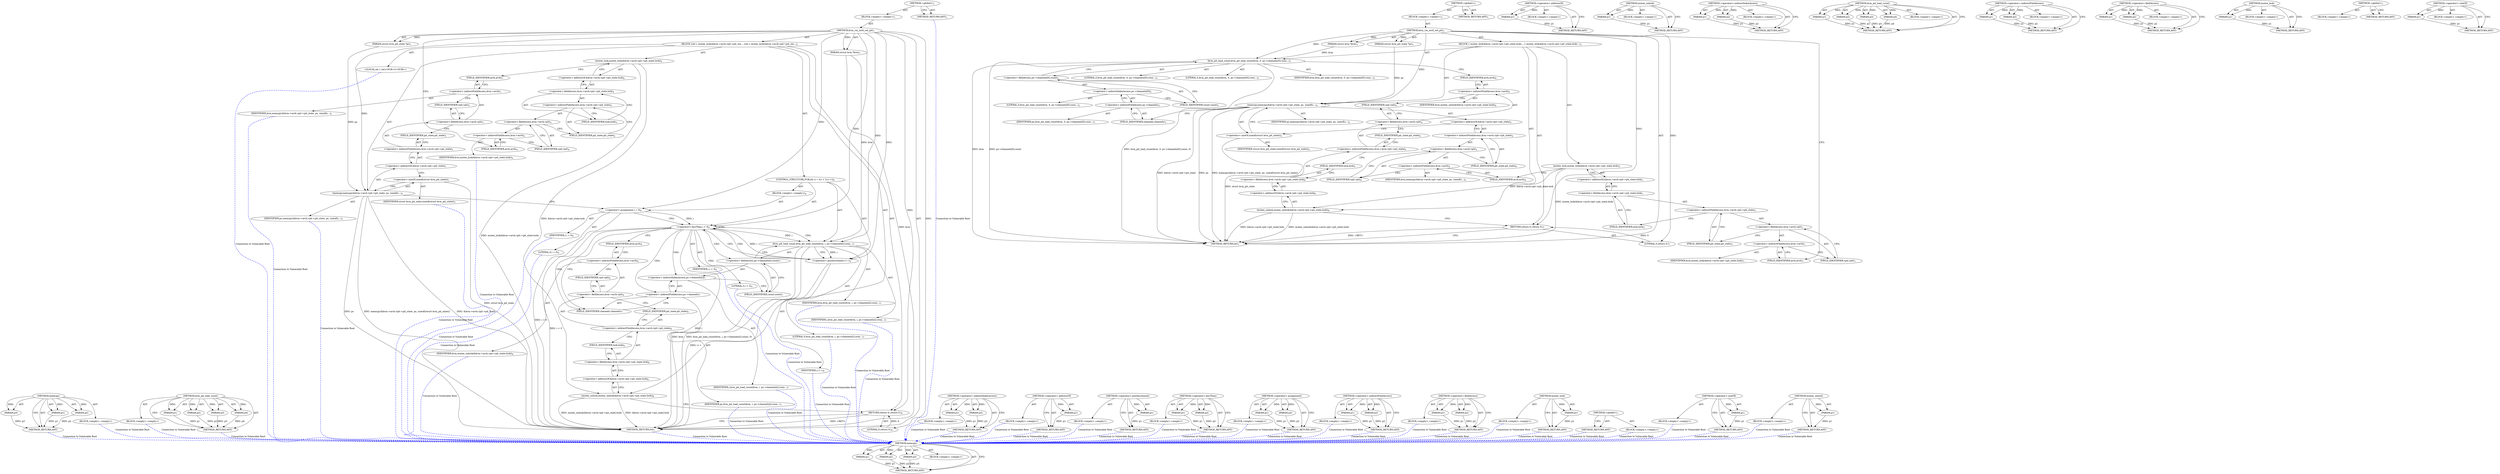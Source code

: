 digraph "mutex_unlock" {
vulnerable_100 [label=<(METHOD,memcpy)>];
vulnerable_101 [label=<(PARAM,p1)>];
vulnerable_102 [label=<(PARAM,p2)>];
vulnerable_103 [label=<(PARAM,p3)>];
vulnerable_104 [label=<(BLOCK,&lt;empty&gt;,&lt;empty&gt;)>];
vulnerable_105 [label=<(METHOD_RETURN,ANY)>];
vulnerable_6 [label=<(METHOD,&lt;global&gt;)<SUB>1</SUB>>];
vulnerable_7 [label=<(BLOCK,&lt;empty&gt;,&lt;empty&gt;)<SUB>1</SUB>>];
vulnerable_8 [label=<(METHOD,kvm_vm_ioctl_set_pit)<SUB>1</SUB>>];
vulnerable_9 [label=<(PARAM,struct kvm *kvm)<SUB>1</SUB>>];
vulnerable_10 [label=<(PARAM,struct kvm_pit_state *ps)<SUB>1</SUB>>];
vulnerable_11 [label=<(BLOCK,{
 	mutex_lock(&amp;kvm-&gt;arch.vpit-&gt;pit_state.lock)...,{
 	mutex_lock(&amp;kvm-&gt;arch.vpit-&gt;pit_state.lock)...)<SUB>2</SUB>>];
vulnerable_12 [label=<(mutex_lock,mutex_lock(&amp;kvm-&gt;arch.vpit-&gt;pit_state.lock))<SUB>3</SUB>>];
vulnerable_13 [label=<(&lt;operator&gt;.addressOf,&amp;kvm-&gt;arch.vpit-&gt;pit_state.lock)<SUB>3</SUB>>];
vulnerable_14 [label=<(&lt;operator&gt;.fieldAccess,kvm-&gt;arch.vpit-&gt;pit_state.lock)<SUB>3</SUB>>];
vulnerable_15 [label=<(&lt;operator&gt;.indirectFieldAccess,kvm-&gt;arch.vpit-&gt;pit_state)<SUB>3</SUB>>];
vulnerable_16 [label=<(&lt;operator&gt;.fieldAccess,kvm-&gt;arch.vpit)<SUB>3</SUB>>];
vulnerable_17 [label=<(&lt;operator&gt;.indirectFieldAccess,kvm-&gt;arch)<SUB>3</SUB>>];
vulnerable_18 [label=<(IDENTIFIER,kvm,mutex_lock(&amp;kvm-&gt;arch.vpit-&gt;pit_state.lock))<SUB>3</SUB>>];
vulnerable_19 [label=<(FIELD_IDENTIFIER,arch,arch)<SUB>3</SUB>>];
vulnerable_20 [label=<(FIELD_IDENTIFIER,vpit,vpit)<SUB>3</SUB>>];
vulnerable_21 [label=<(FIELD_IDENTIFIER,pit_state,pit_state)<SUB>3</SUB>>];
vulnerable_22 [label=<(FIELD_IDENTIFIER,lock,lock)<SUB>3</SUB>>];
vulnerable_23 [label=<(memcpy,memcpy(&amp;kvm-&gt;arch.vpit-&gt;pit_state, ps, sizeof(s...)<SUB>4</SUB>>];
vulnerable_24 [label=<(&lt;operator&gt;.addressOf,&amp;kvm-&gt;arch.vpit-&gt;pit_state)<SUB>4</SUB>>];
vulnerable_25 [label=<(&lt;operator&gt;.indirectFieldAccess,kvm-&gt;arch.vpit-&gt;pit_state)<SUB>4</SUB>>];
vulnerable_26 [label=<(&lt;operator&gt;.fieldAccess,kvm-&gt;arch.vpit)<SUB>4</SUB>>];
vulnerable_27 [label=<(&lt;operator&gt;.indirectFieldAccess,kvm-&gt;arch)<SUB>4</SUB>>];
vulnerable_28 [label=<(IDENTIFIER,kvm,memcpy(&amp;kvm-&gt;arch.vpit-&gt;pit_state, ps, sizeof(s...)<SUB>4</SUB>>];
vulnerable_29 [label=<(FIELD_IDENTIFIER,arch,arch)<SUB>4</SUB>>];
vulnerable_30 [label=<(FIELD_IDENTIFIER,vpit,vpit)<SUB>4</SUB>>];
vulnerable_31 [label=<(FIELD_IDENTIFIER,pit_state,pit_state)<SUB>4</SUB>>];
vulnerable_32 [label=<(IDENTIFIER,ps,memcpy(&amp;kvm-&gt;arch.vpit-&gt;pit_state, ps, sizeof(s...)<SUB>4</SUB>>];
vulnerable_33 [label=<(&lt;operator&gt;.sizeOf,sizeof(struct kvm_pit_state))<SUB>4</SUB>>];
vulnerable_34 [label=<(IDENTIFIER,struct kvm_pit_state,sizeof(struct kvm_pit_state))<SUB>4</SUB>>];
vulnerable_35 [label=<(kvm_pit_load_count,kvm_pit_load_count(kvm, 0, ps-&gt;channels[0].coun...)<SUB>5</SUB>>];
vulnerable_36 [label=<(IDENTIFIER,kvm,kvm_pit_load_count(kvm, 0, ps-&gt;channels[0].coun...)<SUB>5</SUB>>];
vulnerable_37 [label=<(LITERAL,0,kvm_pit_load_count(kvm, 0, ps-&gt;channels[0].coun...)<SUB>5</SUB>>];
vulnerable_38 [label=<(&lt;operator&gt;.fieldAccess,ps-&gt;channels[0].count)<SUB>5</SUB>>];
vulnerable_39 [label=<(&lt;operator&gt;.indirectIndexAccess,ps-&gt;channels[0])<SUB>5</SUB>>];
vulnerable_40 [label=<(&lt;operator&gt;.indirectFieldAccess,ps-&gt;channels)<SUB>5</SUB>>];
vulnerable_41 [label=<(IDENTIFIER,ps,kvm_pit_load_count(kvm, 0, ps-&gt;channels[0].coun...)<SUB>5</SUB>>];
vulnerable_42 [label=<(FIELD_IDENTIFIER,channels,channels)<SUB>5</SUB>>];
vulnerable_43 [label=<(LITERAL,0,kvm_pit_load_count(kvm, 0, ps-&gt;channels[0].coun...)<SUB>5</SUB>>];
vulnerable_44 [label=<(FIELD_IDENTIFIER,count,count)<SUB>5</SUB>>];
vulnerable_45 [label=<(LITERAL,0,kvm_pit_load_count(kvm, 0, ps-&gt;channels[0].coun...)<SUB>5</SUB>>];
vulnerable_46 [label=<(mutex_unlock,mutex_unlock(&amp;kvm-&gt;arch.vpit-&gt;pit_state.lock))<SUB>6</SUB>>];
vulnerable_47 [label=<(&lt;operator&gt;.addressOf,&amp;kvm-&gt;arch.vpit-&gt;pit_state.lock)<SUB>6</SUB>>];
vulnerable_48 [label=<(&lt;operator&gt;.fieldAccess,kvm-&gt;arch.vpit-&gt;pit_state.lock)<SUB>6</SUB>>];
vulnerable_49 [label=<(&lt;operator&gt;.indirectFieldAccess,kvm-&gt;arch.vpit-&gt;pit_state)<SUB>6</SUB>>];
vulnerable_50 [label=<(&lt;operator&gt;.fieldAccess,kvm-&gt;arch.vpit)<SUB>6</SUB>>];
vulnerable_51 [label=<(&lt;operator&gt;.indirectFieldAccess,kvm-&gt;arch)<SUB>6</SUB>>];
vulnerable_52 [label=<(IDENTIFIER,kvm,mutex_unlock(&amp;kvm-&gt;arch.vpit-&gt;pit_state.lock))<SUB>6</SUB>>];
vulnerable_53 [label=<(FIELD_IDENTIFIER,arch,arch)<SUB>6</SUB>>];
vulnerable_54 [label=<(FIELD_IDENTIFIER,vpit,vpit)<SUB>6</SUB>>];
vulnerable_55 [label=<(FIELD_IDENTIFIER,pit_state,pit_state)<SUB>6</SUB>>];
vulnerable_56 [label=<(FIELD_IDENTIFIER,lock,lock)<SUB>6</SUB>>];
vulnerable_57 [label=<(RETURN,return 0;,return 0;)<SUB>7</SUB>>];
vulnerable_58 [label=<(LITERAL,0,return 0;)<SUB>7</SUB>>];
vulnerable_59 [label=<(METHOD_RETURN,int)<SUB>1</SUB>>];
vulnerable_61 [label=<(METHOD_RETURN,ANY)<SUB>1</SUB>>];
vulnerable_86 [label=<(METHOD,&lt;operator&gt;.addressOf)>];
vulnerable_87 [label=<(PARAM,p1)>];
vulnerable_88 [label=<(BLOCK,&lt;empty&gt;,&lt;empty&gt;)>];
vulnerable_89 [label=<(METHOD_RETURN,ANY)>];
vulnerable_122 [label=<(METHOD,mutex_unlock)>];
vulnerable_123 [label=<(PARAM,p1)>];
vulnerable_124 [label=<(BLOCK,&lt;empty&gt;,&lt;empty&gt;)>];
vulnerable_125 [label=<(METHOD_RETURN,ANY)>];
vulnerable_117 [label=<(METHOD,&lt;operator&gt;.indirectIndexAccess)>];
vulnerable_118 [label=<(PARAM,p1)>];
vulnerable_119 [label=<(PARAM,p2)>];
vulnerable_120 [label=<(BLOCK,&lt;empty&gt;,&lt;empty&gt;)>];
vulnerable_121 [label=<(METHOD_RETURN,ANY)>];
vulnerable_110 [label=<(METHOD,kvm_pit_load_count)>];
vulnerable_111 [label=<(PARAM,p1)>];
vulnerable_112 [label=<(PARAM,p2)>];
vulnerable_113 [label=<(PARAM,p3)>];
vulnerable_114 [label=<(PARAM,p4)>];
vulnerable_115 [label=<(BLOCK,&lt;empty&gt;,&lt;empty&gt;)>];
vulnerable_116 [label=<(METHOD_RETURN,ANY)>];
vulnerable_95 [label=<(METHOD,&lt;operator&gt;.indirectFieldAccess)>];
vulnerable_96 [label=<(PARAM,p1)>];
vulnerable_97 [label=<(PARAM,p2)>];
vulnerable_98 [label=<(BLOCK,&lt;empty&gt;,&lt;empty&gt;)>];
vulnerable_99 [label=<(METHOD_RETURN,ANY)>];
vulnerable_90 [label=<(METHOD,&lt;operator&gt;.fieldAccess)>];
vulnerable_91 [label=<(PARAM,p1)>];
vulnerable_92 [label=<(PARAM,p2)>];
vulnerable_93 [label=<(BLOCK,&lt;empty&gt;,&lt;empty&gt;)>];
vulnerable_94 [label=<(METHOD_RETURN,ANY)>];
vulnerable_82 [label=<(METHOD,mutex_lock)>];
vulnerable_83 [label=<(PARAM,p1)>];
vulnerable_84 [label=<(BLOCK,&lt;empty&gt;,&lt;empty&gt;)>];
vulnerable_85 [label=<(METHOD_RETURN,ANY)>];
vulnerable_76 [label=<(METHOD,&lt;global&gt;)<SUB>1</SUB>>];
vulnerable_77 [label=<(BLOCK,&lt;empty&gt;,&lt;empty&gt;)>];
vulnerable_78 [label=<(METHOD_RETURN,ANY)>];
vulnerable_106 [label=<(METHOD,&lt;operator&gt;.sizeOf)>];
vulnerable_107 [label=<(PARAM,p1)>];
vulnerable_108 [label=<(BLOCK,&lt;empty&gt;,&lt;empty&gt;)>];
vulnerable_109 [label=<(METHOD_RETURN,ANY)>];
fixed_111 [label=<(METHOD,memcpy)>];
fixed_112 [label=<(PARAM,p1)>];
fixed_113 [label=<(PARAM,p2)>];
fixed_114 [label=<(PARAM,p3)>];
fixed_115 [label=<(BLOCK,&lt;empty&gt;,&lt;empty&gt;)>];
fixed_116 [label=<(METHOD_RETURN,ANY)>];
fixed_135 [label=<(METHOD,kvm_pit_load_count)>];
fixed_136 [label=<(PARAM,p1)>];
fixed_137 [label=<(PARAM,p2)>];
fixed_138 [label=<(PARAM,p3)>];
fixed_139 [label=<(PARAM,p4)>];
fixed_140 [label=<(BLOCK,&lt;empty&gt;,&lt;empty&gt;)>];
fixed_141 [label=<(METHOD_RETURN,ANY)>];
fixed_6 [label=<(METHOD,&lt;global&gt;)<SUB>1</SUB>>];
fixed_7 [label=<(BLOCK,&lt;empty&gt;,&lt;empty&gt;)<SUB>1</SUB>>];
fixed_8 [label=<(METHOD,kvm_vm_ioctl_set_pit)<SUB>1</SUB>>];
fixed_9 [label=<(PARAM,struct kvm *kvm)<SUB>1</SUB>>];
fixed_10 [label=<(PARAM,struct kvm_pit_state *ps)<SUB>1</SUB>>];
fixed_11 [label=<(BLOCK,{
	int i;
 	mutex_lock(&amp;kvm-&gt;arch.vpit-&gt;pit_sta...,{
	int i;
 	mutex_lock(&amp;kvm-&gt;arch.vpit-&gt;pit_sta...)<SUB>2</SUB>>];
fixed_12 [label="<(LOCAL,int i: int)<SUB>3</SUB>>"];
fixed_13 [label=<(mutex_lock,mutex_lock(&amp;kvm-&gt;arch.vpit-&gt;pit_state.lock))<SUB>4</SUB>>];
fixed_14 [label=<(&lt;operator&gt;.addressOf,&amp;kvm-&gt;arch.vpit-&gt;pit_state.lock)<SUB>4</SUB>>];
fixed_15 [label=<(&lt;operator&gt;.fieldAccess,kvm-&gt;arch.vpit-&gt;pit_state.lock)<SUB>4</SUB>>];
fixed_16 [label=<(&lt;operator&gt;.indirectFieldAccess,kvm-&gt;arch.vpit-&gt;pit_state)<SUB>4</SUB>>];
fixed_17 [label=<(&lt;operator&gt;.fieldAccess,kvm-&gt;arch.vpit)<SUB>4</SUB>>];
fixed_18 [label=<(&lt;operator&gt;.indirectFieldAccess,kvm-&gt;arch)<SUB>4</SUB>>];
fixed_19 [label=<(IDENTIFIER,kvm,mutex_lock(&amp;kvm-&gt;arch.vpit-&gt;pit_state.lock))<SUB>4</SUB>>];
fixed_20 [label=<(FIELD_IDENTIFIER,arch,arch)<SUB>4</SUB>>];
fixed_21 [label=<(FIELD_IDENTIFIER,vpit,vpit)<SUB>4</SUB>>];
fixed_22 [label=<(FIELD_IDENTIFIER,pit_state,pit_state)<SUB>4</SUB>>];
fixed_23 [label=<(FIELD_IDENTIFIER,lock,lock)<SUB>4</SUB>>];
fixed_24 [label=<(memcpy,memcpy(&amp;kvm-&gt;arch.vpit-&gt;pit_state, ps, sizeof(s...)<SUB>5</SUB>>];
fixed_25 [label=<(&lt;operator&gt;.addressOf,&amp;kvm-&gt;arch.vpit-&gt;pit_state)<SUB>5</SUB>>];
fixed_26 [label=<(&lt;operator&gt;.indirectFieldAccess,kvm-&gt;arch.vpit-&gt;pit_state)<SUB>5</SUB>>];
fixed_27 [label=<(&lt;operator&gt;.fieldAccess,kvm-&gt;arch.vpit)<SUB>5</SUB>>];
fixed_28 [label=<(&lt;operator&gt;.indirectFieldAccess,kvm-&gt;arch)<SUB>5</SUB>>];
fixed_29 [label=<(IDENTIFIER,kvm,memcpy(&amp;kvm-&gt;arch.vpit-&gt;pit_state, ps, sizeof(s...)<SUB>5</SUB>>];
fixed_30 [label=<(FIELD_IDENTIFIER,arch,arch)<SUB>5</SUB>>];
fixed_31 [label=<(FIELD_IDENTIFIER,vpit,vpit)<SUB>5</SUB>>];
fixed_32 [label=<(FIELD_IDENTIFIER,pit_state,pit_state)<SUB>5</SUB>>];
fixed_33 [label=<(IDENTIFIER,ps,memcpy(&amp;kvm-&gt;arch.vpit-&gt;pit_state, ps, sizeof(s...)<SUB>5</SUB>>];
fixed_34 [label=<(&lt;operator&gt;.sizeOf,sizeof(struct kvm_pit_state))<SUB>5</SUB>>];
fixed_35 [label=<(IDENTIFIER,struct kvm_pit_state,sizeof(struct kvm_pit_state))<SUB>5</SUB>>];
fixed_36 [label=<(CONTROL_STRUCTURE,FOR,for (i = 0;i &lt; 3;i++))<SUB>6</SUB>>];
fixed_37 [label=<(BLOCK,&lt;empty&gt;,&lt;empty&gt;)<SUB>6</SUB>>];
fixed_38 [label=<(&lt;operator&gt;.assignment,i = 0)<SUB>6</SUB>>];
fixed_39 [label=<(IDENTIFIER,i,i = 0)<SUB>6</SUB>>];
fixed_40 [label=<(LITERAL,0,i = 0)<SUB>6</SUB>>];
fixed_41 [label=<(&lt;operator&gt;.lessThan,i &lt; 3)<SUB>6</SUB>>];
fixed_42 [label=<(IDENTIFIER,i,i &lt; 3)<SUB>6</SUB>>];
fixed_43 [label=<(LITERAL,3,i &lt; 3)<SUB>6</SUB>>];
fixed_44 [label=<(&lt;operator&gt;.postIncrement,i++)<SUB>6</SUB>>];
fixed_45 [label=<(IDENTIFIER,i,i++)<SUB>6</SUB>>];
fixed_46 [label=<(kvm_pit_load_count,kvm_pit_load_count(kvm, i, ps-&gt;channels[i].coun...)<SUB>7</SUB>>];
fixed_47 [label=<(IDENTIFIER,kvm,kvm_pit_load_count(kvm, i, ps-&gt;channels[i].coun...)<SUB>7</SUB>>];
fixed_48 [label=<(IDENTIFIER,i,kvm_pit_load_count(kvm, i, ps-&gt;channels[i].coun...)<SUB>7</SUB>>];
fixed_49 [label=<(&lt;operator&gt;.fieldAccess,ps-&gt;channels[i].count)<SUB>7</SUB>>];
fixed_50 [label=<(&lt;operator&gt;.indirectIndexAccess,ps-&gt;channels[i])<SUB>7</SUB>>];
fixed_51 [label=<(&lt;operator&gt;.indirectFieldAccess,ps-&gt;channels)<SUB>7</SUB>>];
fixed_52 [label=<(IDENTIFIER,ps,kvm_pit_load_count(kvm, i, ps-&gt;channels[i].coun...)<SUB>7</SUB>>];
fixed_53 [label=<(FIELD_IDENTIFIER,channels,channels)<SUB>7</SUB>>];
fixed_54 [label=<(IDENTIFIER,i,kvm_pit_load_count(kvm, i, ps-&gt;channels[i].coun...)<SUB>7</SUB>>];
fixed_55 [label=<(FIELD_IDENTIFIER,count,count)<SUB>7</SUB>>];
fixed_56 [label=<(LITERAL,0,kvm_pit_load_count(kvm, i, ps-&gt;channels[i].coun...)<SUB>7</SUB>>];
fixed_57 [label=<(mutex_unlock,mutex_unlock(&amp;kvm-&gt;arch.vpit-&gt;pit_state.lock))<SUB>8</SUB>>];
fixed_58 [label=<(&lt;operator&gt;.addressOf,&amp;kvm-&gt;arch.vpit-&gt;pit_state.lock)<SUB>8</SUB>>];
fixed_59 [label=<(&lt;operator&gt;.fieldAccess,kvm-&gt;arch.vpit-&gt;pit_state.lock)<SUB>8</SUB>>];
fixed_60 [label=<(&lt;operator&gt;.indirectFieldAccess,kvm-&gt;arch.vpit-&gt;pit_state)<SUB>8</SUB>>];
fixed_61 [label=<(&lt;operator&gt;.fieldAccess,kvm-&gt;arch.vpit)<SUB>8</SUB>>];
fixed_62 [label=<(&lt;operator&gt;.indirectFieldAccess,kvm-&gt;arch)<SUB>8</SUB>>];
fixed_63 [label=<(IDENTIFIER,kvm,mutex_unlock(&amp;kvm-&gt;arch.vpit-&gt;pit_state.lock))<SUB>8</SUB>>];
fixed_64 [label=<(FIELD_IDENTIFIER,arch,arch)<SUB>8</SUB>>];
fixed_65 [label=<(FIELD_IDENTIFIER,vpit,vpit)<SUB>8</SUB>>];
fixed_66 [label=<(FIELD_IDENTIFIER,pit_state,pit_state)<SUB>8</SUB>>];
fixed_67 [label=<(FIELD_IDENTIFIER,lock,lock)<SUB>8</SUB>>];
fixed_68 [label=<(RETURN,return 0;,return 0;)<SUB>9</SUB>>];
fixed_69 [label=<(LITERAL,0,return 0;)<SUB>9</SUB>>];
fixed_70 [label=<(METHOD_RETURN,int)<SUB>1</SUB>>];
fixed_72 [label=<(METHOD_RETURN,ANY)<SUB>1</SUB>>];
fixed_142 [label=<(METHOD,&lt;operator&gt;.indirectIndexAccess)>];
fixed_143 [label=<(PARAM,p1)>];
fixed_144 [label=<(PARAM,p2)>];
fixed_145 [label=<(BLOCK,&lt;empty&gt;,&lt;empty&gt;)>];
fixed_146 [label=<(METHOD_RETURN,ANY)>];
fixed_97 [label=<(METHOD,&lt;operator&gt;.addressOf)>];
fixed_98 [label=<(PARAM,p1)>];
fixed_99 [label=<(BLOCK,&lt;empty&gt;,&lt;empty&gt;)>];
fixed_100 [label=<(METHOD_RETURN,ANY)>];
fixed_131 [label=<(METHOD,&lt;operator&gt;.postIncrement)>];
fixed_132 [label=<(PARAM,p1)>];
fixed_133 [label=<(BLOCK,&lt;empty&gt;,&lt;empty&gt;)>];
fixed_134 [label=<(METHOD_RETURN,ANY)>];
fixed_126 [label=<(METHOD,&lt;operator&gt;.lessThan)>];
fixed_127 [label=<(PARAM,p1)>];
fixed_128 [label=<(PARAM,p2)>];
fixed_129 [label=<(BLOCK,&lt;empty&gt;,&lt;empty&gt;)>];
fixed_130 [label=<(METHOD_RETURN,ANY)>];
fixed_121 [label=<(METHOD,&lt;operator&gt;.assignment)>];
fixed_122 [label=<(PARAM,p1)>];
fixed_123 [label=<(PARAM,p2)>];
fixed_124 [label=<(BLOCK,&lt;empty&gt;,&lt;empty&gt;)>];
fixed_125 [label=<(METHOD_RETURN,ANY)>];
fixed_106 [label=<(METHOD,&lt;operator&gt;.indirectFieldAccess)>];
fixed_107 [label=<(PARAM,p1)>];
fixed_108 [label=<(PARAM,p2)>];
fixed_109 [label=<(BLOCK,&lt;empty&gt;,&lt;empty&gt;)>];
fixed_110 [label=<(METHOD_RETURN,ANY)>];
fixed_101 [label=<(METHOD,&lt;operator&gt;.fieldAccess)>];
fixed_102 [label=<(PARAM,p1)>];
fixed_103 [label=<(PARAM,p2)>];
fixed_104 [label=<(BLOCK,&lt;empty&gt;,&lt;empty&gt;)>];
fixed_105 [label=<(METHOD_RETURN,ANY)>];
fixed_93 [label=<(METHOD,mutex_lock)>];
fixed_94 [label=<(PARAM,p1)>];
fixed_95 [label=<(BLOCK,&lt;empty&gt;,&lt;empty&gt;)>];
fixed_96 [label=<(METHOD_RETURN,ANY)>];
fixed_87 [label=<(METHOD,&lt;global&gt;)<SUB>1</SUB>>];
fixed_88 [label=<(BLOCK,&lt;empty&gt;,&lt;empty&gt;)>];
fixed_89 [label=<(METHOD_RETURN,ANY)>];
fixed_117 [label=<(METHOD,&lt;operator&gt;.sizeOf)>];
fixed_118 [label=<(PARAM,p1)>];
fixed_119 [label=<(BLOCK,&lt;empty&gt;,&lt;empty&gt;)>];
fixed_120 [label=<(METHOD_RETURN,ANY)>];
fixed_147 [label=<(METHOD,mutex_unlock)>];
fixed_148 [label=<(PARAM,p1)>];
fixed_149 [label=<(BLOCK,&lt;empty&gt;,&lt;empty&gt;)>];
fixed_150 [label=<(METHOD_RETURN,ANY)>];
vulnerable_100 -> vulnerable_101  [key=0, label="AST: "];
vulnerable_100 -> vulnerable_101  [key=1, label="DDG: "];
vulnerable_100 -> vulnerable_104  [key=0, label="AST: "];
vulnerable_100 -> vulnerable_102  [key=0, label="AST: "];
vulnerable_100 -> vulnerable_102  [key=1, label="DDG: "];
vulnerable_100 -> vulnerable_105  [key=0, label="AST: "];
vulnerable_100 -> vulnerable_105  [key=1, label="CFG: "];
vulnerable_100 -> vulnerable_103  [key=0, label="AST: "];
vulnerable_100 -> vulnerable_103  [key=1, label="DDG: "];
vulnerable_101 -> vulnerable_105  [key=0, label="DDG: p1"];
vulnerable_102 -> vulnerable_105  [key=0, label="DDG: p2"];
vulnerable_103 -> vulnerable_105  [key=0, label="DDG: p3"];
vulnerable_6 -> vulnerable_7  [key=0, label="AST: "];
vulnerable_6 -> vulnerable_61  [key=0, label="AST: "];
vulnerable_6 -> vulnerable_61  [key=1, label="CFG: "];
vulnerable_7 -> vulnerable_8  [key=0, label="AST: "];
vulnerable_8 -> vulnerable_9  [key=0, label="AST: "];
vulnerable_8 -> vulnerable_9  [key=1, label="DDG: "];
vulnerable_8 -> vulnerable_10  [key=0, label="AST: "];
vulnerable_8 -> vulnerable_10  [key=1, label="DDG: "];
vulnerable_8 -> vulnerable_11  [key=0, label="AST: "];
vulnerable_8 -> vulnerable_59  [key=0, label="AST: "];
vulnerable_8 -> vulnerable_19  [key=0, label="CFG: "];
vulnerable_8 -> vulnerable_57  [key=0, label="DDG: "];
vulnerable_8 -> vulnerable_23  [key=0, label="DDG: "];
vulnerable_8 -> vulnerable_35  [key=0, label="DDG: "];
vulnerable_8 -> vulnerable_58  [key=0, label="DDG: "];
vulnerable_9 -> vulnerable_35  [key=0, label="DDG: kvm"];
vulnerable_10 -> vulnerable_23  [key=0, label="DDG: ps"];
vulnerable_11 -> vulnerable_12  [key=0, label="AST: "];
vulnerable_11 -> vulnerable_23  [key=0, label="AST: "];
vulnerable_11 -> vulnerable_35  [key=0, label="AST: "];
vulnerable_11 -> vulnerable_46  [key=0, label="AST: "];
vulnerable_11 -> vulnerable_57  [key=0, label="AST: "];
vulnerable_12 -> vulnerable_13  [key=0, label="AST: "];
vulnerable_12 -> vulnerable_29  [key=0, label="CFG: "];
vulnerable_12 -> vulnerable_59  [key=0, label="DDG: mutex_lock(&amp;kvm-&gt;arch.vpit-&gt;pit_state.lock)"];
vulnerable_12 -> vulnerable_46  [key=0, label="DDG: &amp;kvm-&gt;arch.vpit-&gt;pit_state.lock"];
vulnerable_13 -> vulnerable_14  [key=0, label="AST: "];
vulnerable_13 -> vulnerable_12  [key=0, label="CFG: "];
vulnerable_14 -> vulnerable_15  [key=0, label="AST: "];
vulnerable_14 -> vulnerable_22  [key=0, label="AST: "];
vulnerable_14 -> vulnerable_13  [key=0, label="CFG: "];
vulnerable_15 -> vulnerable_16  [key=0, label="AST: "];
vulnerable_15 -> vulnerable_21  [key=0, label="AST: "];
vulnerable_15 -> vulnerable_22  [key=0, label="CFG: "];
vulnerable_16 -> vulnerable_17  [key=0, label="AST: "];
vulnerable_16 -> vulnerable_20  [key=0, label="AST: "];
vulnerable_16 -> vulnerable_21  [key=0, label="CFG: "];
vulnerable_17 -> vulnerable_18  [key=0, label="AST: "];
vulnerable_17 -> vulnerable_19  [key=0, label="AST: "];
vulnerable_17 -> vulnerable_20  [key=0, label="CFG: "];
vulnerable_19 -> vulnerable_17  [key=0, label="CFG: "];
vulnerable_20 -> vulnerable_16  [key=0, label="CFG: "];
vulnerable_21 -> vulnerable_15  [key=0, label="CFG: "];
vulnerable_22 -> vulnerable_14  [key=0, label="CFG: "];
vulnerable_23 -> vulnerable_24  [key=0, label="AST: "];
vulnerable_23 -> vulnerable_32  [key=0, label="AST: "];
vulnerable_23 -> vulnerable_33  [key=0, label="AST: "];
vulnerable_23 -> vulnerable_42  [key=0, label="CFG: "];
vulnerable_23 -> vulnerable_59  [key=0, label="DDG: &amp;kvm-&gt;arch.vpit-&gt;pit_state"];
vulnerable_23 -> vulnerable_59  [key=1, label="DDG: ps"];
vulnerable_23 -> vulnerable_59  [key=2, label="DDG: memcpy(&amp;kvm-&gt;arch.vpit-&gt;pit_state, ps, sizeof(struct kvm_pit_state))"];
vulnerable_24 -> vulnerable_25  [key=0, label="AST: "];
vulnerable_24 -> vulnerable_33  [key=0, label="CFG: "];
vulnerable_25 -> vulnerable_26  [key=0, label="AST: "];
vulnerable_25 -> vulnerable_31  [key=0, label="AST: "];
vulnerable_25 -> vulnerable_24  [key=0, label="CFG: "];
vulnerable_26 -> vulnerable_27  [key=0, label="AST: "];
vulnerable_26 -> vulnerable_30  [key=0, label="AST: "];
vulnerable_26 -> vulnerable_31  [key=0, label="CFG: "];
vulnerable_27 -> vulnerable_28  [key=0, label="AST: "];
vulnerable_27 -> vulnerable_29  [key=0, label="AST: "];
vulnerable_27 -> vulnerable_30  [key=0, label="CFG: "];
vulnerable_29 -> vulnerable_27  [key=0, label="CFG: "];
vulnerable_30 -> vulnerable_26  [key=0, label="CFG: "];
vulnerable_31 -> vulnerable_25  [key=0, label="CFG: "];
vulnerable_33 -> vulnerable_34  [key=0, label="AST: "];
vulnerable_33 -> vulnerable_23  [key=0, label="CFG: "];
vulnerable_33 -> vulnerable_59  [key=0, label="DDG: struct kvm_pit_state"];
vulnerable_35 -> vulnerable_36  [key=0, label="AST: "];
vulnerable_35 -> vulnerable_37  [key=0, label="AST: "];
vulnerable_35 -> vulnerable_38  [key=0, label="AST: "];
vulnerable_35 -> vulnerable_45  [key=0, label="AST: "];
vulnerable_35 -> vulnerable_53  [key=0, label="CFG: "];
vulnerable_35 -> vulnerable_59  [key=0, label="DDG: kvm"];
vulnerable_35 -> vulnerable_59  [key=1, label="DDG: ps-&gt;channels[0].count"];
vulnerable_35 -> vulnerable_59  [key=2, label="DDG: kvm_pit_load_count(kvm, 0, ps-&gt;channels[0].count, 0)"];
vulnerable_38 -> vulnerable_39  [key=0, label="AST: "];
vulnerable_38 -> vulnerable_44  [key=0, label="AST: "];
vulnerable_38 -> vulnerable_35  [key=0, label="CFG: "];
vulnerable_39 -> vulnerable_40  [key=0, label="AST: "];
vulnerable_39 -> vulnerable_43  [key=0, label="AST: "];
vulnerable_39 -> vulnerable_44  [key=0, label="CFG: "];
vulnerable_40 -> vulnerable_41  [key=0, label="AST: "];
vulnerable_40 -> vulnerable_42  [key=0, label="AST: "];
vulnerable_40 -> vulnerable_39  [key=0, label="CFG: "];
vulnerable_42 -> vulnerable_40  [key=0, label="CFG: "];
vulnerable_44 -> vulnerable_38  [key=0, label="CFG: "];
vulnerable_46 -> vulnerable_47  [key=0, label="AST: "];
vulnerable_46 -> vulnerable_57  [key=0, label="CFG: "];
vulnerable_46 -> vulnerable_59  [key=0, label="DDG: &amp;kvm-&gt;arch.vpit-&gt;pit_state.lock"];
vulnerable_46 -> vulnerable_59  [key=1, label="DDG: mutex_unlock(&amp;kvm-&gt;arch.vpit-&gt;pit_state.lock)"];
vulnerable_47 -> vulnerable_48  [key=0, label="AST: "];
vulnerable_47 -> vulnerable_46  [key=0, label="CFG: "];
vulnerable_48 -> vulnerable_49  [key=0, label="AST: "];
vulnerable_48 -> vulnerable_56  [key=0, label="AST: "];
vulnerable_48 -> vulnerable_47  [key=0, label="CFG: "];
vulnerable_49 -> vulnerable_50  [key=0, label="AST: "];
vulnerable_49 -> vulnerable_55  [key=0, label="AST: "];
vulnerable_49 -> vulnerable_56  [key=0, label="CFG: "];
vulnerable_50 -> vulnerable_51  [key=0, label="AST: "];
vulnerable_50 -> vulnerable_54  [key=0, label="AST: "];
vulnerable_50 -> vulnerable_55  [key=0, label="CFG: "];
vulnerable_51 -> vulnerable_52  [key=0, label="AST: "];
vulnerable_51 -> vulnerable_53  [key=0, label="AST: "];
vulnerable_51 -> vulnerable_54  [key=0, label="CFG: "];
vulnerable_53 -> vulnerable_51  [key=0, label="CFG: "];
vulnerable_54 -> vulnerable_50  [key=0, label="CFG: "];
vulnerable_55 -> vulnerable_49  [key=0, label="CFG: "];
vulnerable_56 -> vulnerable_48  [key=0, label="CFG: "];
vulnerable_57 -> vulnerable_58  [key=0, label="AST: "];
vulnerable_57 -> vulnerable_59  [key=0, label="CFG: "];
vulnerable_57 -> vulnerable_59  [key=1, label="DDG: &lt;RET&gt;"];
vulnerable_58 -> vulnerable_57  [key=0, label="DDG: 0"];
vulnerable_86 -> vulnerable_87  [key=0, label="AST: "];
vulnerable_86 -> vulnerable_87  [key=1, label="DDG: "];
vulnerable_86 -> vulnerable_88  [key=0, label="AST: "];
vulnerable_86 -> vulnerable_89  [key=0, label="AST: "];
vulnerable_86 -> vulnerable_89  [key=1, label="CFG: "];
vulnerable_87 -> vulnerable_89  [key=0, label="DDG: p1"];
vulnerable_122 -> vulnerable_123  [key=0, label="AST: "];
vulnerable_122 -> vulnerable_123  [key=1, label="DDG: "];
vulnerable_122 -> vulnerable_124  [key=0, label="AST: "];
vulnerable_122 -> vulnerable_125  [key=0, label="AST: "];
vulnerable_122 -> vulnerable_125  [key=1, label="CFG: "];
vulnerable_123 -> vulnerable_125  [key=0, label="DDG: p1"];
vulnerable_117 -> vulnerable_118  [key=0, label="AST: "];
vulnerable_117 -> vulnerable_118  [key=1, label="DDG: "];
vulnerable_117 -> vulnerable_120  [key=0, label="AST: "];
vulnerable_117 -> vulnerable_119  [key=0, label="AST: "];
vulnerable_117 -> vulnerable_119  [key=1, label="DDG: "];
vulnerable_117 -> vulnerable_121  [key=0, label="AST: "];
vulnerable_117 -> vulnerable_121  [key=1, label="CFG: "];
vulnerable_118 -> vulnerable_121  [key=0, label="DDG: p1"];
vulnerable_119 -> vulnerable_121  [key=0, label="DDG: p2"];
vulnerable_110 -> vulnerable_111  [key=0, label="AST: "];
vulnerable_110 -> vulnerable_111  [key=1, label="DDG: "];
vulnerable_110 -> vulnerable_115  [key=0, label="AST: "];
vulnerable_110 -> vulnerable_112  [key=0, label="AST: "];
vulnerable_110 -> vulnerable_112  [key=1, label="DDG: "];
vulnerable_110 -> vulnerable_116  [key=0, label="AST: "];
vulnerable_110 -> vulnerable_116  [key=1, label="CFG: "];
vulnerable_110 -> vulnerable_113  [key=0, label="AST: "];
vulnerable_110 -> vulnerable_113  [key=1, label="DDG: "];
vulnerable_110 -> vulnerable_114  [key=0, label="AST: "];
vulnerable_110 -> vulnerable_114  [key=1, label="DDG: "];
vulnerable_111 -> vulnerable_116  [key=0, label="DDG: p1"];
vulnerable_112 -> vulnerable_116  [key=0, label="DDG: p2"];
vulnerable_113 -> vulnerable_116  [key=0, label="DDG: p3"];
vulnerable_114 -> vulnerable_116  [key=0, label="DDG: p4"];
vulnerable_95 -> vulnerable_96  [key=0, label="AST: "];
vulnerable_95 -> vulnerable_96  [key=1, label="DDG: "];
vulnerable_95 -> vulnerable_98  [key=0, label="AST: "];
vulnerable_95 -> vulnerable_97  [key=0, label="AST: "];
vulnerable_95 -> vulnerable_97  [key=1, label="DDG: "];
vulnerable_95 -> vulnerable_99  [key=0, label="AST: "];
vulnerable_95 -> vulnerable_99  [key=1, label="CFG: "];
vulnerable_96 -> vulnerable_99  [key=0, label="DDG: p1"];
vulnerable_97 -> vulnerable_99  [key=0, label="DDG: p2"];
vulnerable_90 -> vulnerable_91  [key=0, label="AST: "];
vulnerable_90 -> vulnerable_91  [key=1, label="DDG: "];
vulnerable_90 -> vulnerable_93  [key=0, label="AST: "];
vulnerable_90 -> vulnerable_92  [key=0, label="AST: "];
vulnerable_90 -> vulnerable_92  [key=1, label="DDG: "];
vulnerable_90 -> vulnerable_94  [key=0, label="AST: "];
vulnerable_90 -> vulnerable_94  [key=1, label="CFG: "];
vulnerable_91 -> vulnerable_94  [key=0, label="DDG: p1"];
vulnerable_92 -> vulnerable_94  [key=0, label="DDG: p2"];
vulnerable_82 -> vulnerable_83  [key=0, label="AST: "];
vulnerable_82 -> vulnerable_83  [key=1, label="DDG: "];
vulnerable_82 -> vulnerable_84  [key=0, label="AST: "];
vulnerable_82 -> vulnerable_85  [key=0, label="AST: "];
vulnerable_82 -> vulnerable_85  [key=1, label="CFG: "];
vulnerable_83 -> vulnerable_85  [key=0, label="DDG: p1"];
vulnerable_76 -> vulnerable_77  [key=0, label="AST: "];
vulnerable_76 -> vulnerable_78  [key=0, label="AST: "];
vulnerable_76 -> vulnerable_78  [key=1, label="CFG: "];
vulnerable_106 -> vulnerable_107  [key=0, label="AST: "];
vulnerable_106 -> vulnerable_107  [key=1, label="DDG: "];
vulnerable_106 -> vulnerable_108  [key=0, label="AST: "];
vulnerable_106 -> vulnerable_109  [key=0, label="AST: "];
vulnerable_106 -> vulnerable_109  [key=1, label="CFG: "];
vulnerable_107 -> vulnerable_109  [key=0, label="DDG: p1"];
fixed_111 -> fixed_112  [key=0, label="AST: "];
fixed_111 -> fixed_112  [key=1, label="DDG: "];
fixed_111 -> fixed_115  [key=0, label="AST: "];
fixed_111 -> fixed_113  [key=0, label="AST: "];
fixed_111 -> fixed_113  [key=1, label="DDG: "];
fixed_111 -> fixed_116  [key=0, label="AST: "];
fixed_111 -> fixed_116  [key=1, label="CFG: "];
fixed_111 -> fixed_114  [key=0, label="AST: "];
fixed_111 -> fixed_114  [key=1, label="DDG: "];
fixed_112 -> fixed_116  [key=0, label="DDG: p1"];
fixed_113 -> fixed_116  [key=0, label="DDG: p2"];
fixed_114 -> fixed_116  [key=0, label="DDG: p3"];
fixed_115 -> vulnerable_100  [color=blue, key=0, label="Connection to Vulnerable Root", penwidth="2.0", style=dashed];
fixed_116 -> vulnerable_100  [color=blue, key=0, label="Connection to Vulnerable Root", penwidth="2.0", style=dashed];
fixed_135 -> fixed_136  [key=0, label="AST: "];
fixed_135 -> fixed_136  [key=1, label="DDG: "];
fixed_135 -> fixed_140  [key=0, label="AST: "];
fixed_135 -> fixed_137  [key=0, label="AST: "];
fixed_135 -> fixed_137  [key=1, label="DDG: "];
fixed_135 -> fixed_141  [key=0, label="AST: "];
fixed_135 -> fixed_141  [key=1, label="CFG: "];
fixed_135 -> fixed_138  [key=0, label="AST: "];
fixed_135 -> fixed_138  [key=1, label="DDG: "];
fixed_135 -> fixed_139  [key=0, label="AST: "];
fixed_135 -> fixed_139  [key=1, label="DDG: "];
fixed_136 -> fixed_141  [key=0, label="DDG: p1"];
fixed_137 -> fixed_141  [key=0, label="DDG: p2"];
fixed_138 -> fixed_141  [key=0, label="DDG: p3"];
fixed_139 -> fixed_141  [key=0, label="DDG: p4"];
fixed_140 -> vulnerable_100  [color=blue, key=0, label="Connection to Vulnerable Root", penwidth="2.0", style=dashed];
fixed_141 -> vulnerable_100  [color=blue, key=0, label="Connection to Vulnerable Root", penwidth="2.0", style=dashed];
fixed_6 -> fixed_7  [key=0, label="AST: "];
fixed_6 -> fixed_72  [key=0, label="AST: "];
fixed_6 -> fixed_72  [key=1, label="CFG: "];
fixed_7 -> fixed_8  [key=0, label="AST: "];
fixed_8 -> fixed_9  [key=0, label="AST: "];
fixed_8 -> fixed_9  [key=1, label="DDG: "];
fixed_8 -> fixed_10  [key=0, label="AST: "];
fixed_8 -> fixed_10  [key=1, label="DDG: "];
fixed_8 -> fixed_11  [key=0, label="AST: "];
fixed_8 -> fixed_70  [key=0, label="AST: "];
fixed_8 -> fixed_20  [key=0, label="CFG: "];
fixed_8 -> fixed_68  [key=0, label="DDG: "];
fixed_8 -> fixed_24  [key=0, label="DDG: "];
fixed_8 -> fixed_69  [key=0, label="DDG: "];
fixed_8 -> fixed_38  [key=0, label="DDG: "];
fixed_8 -> fixed_41  [key=0, label="DDG: "];
fixed_8 -> fixed_44  [key=0, label="DDG: "];
fixed_8 -> fixed_46  [key=0, label="DDG: "];
fixed_9 -> fixed_70  [key=0, label="DDG: kvm"];
fixed_9 -> fixed_46  [key=0, label="DDG: kvm"];
fixed_10 -> fixed_24  [key=0, label="DDG: ps"];
fixed_11 -> fixed_12  [key=0, label="AST: "];
fixed_11 -> fixed_13  [key=0, label="AST: "];
fixed_11 -> fixed_24  [key=0, label="AST: "];
fixed_11 -> fixed_36  [key=0, label="AST: "];
fixed_11 -> fixed_57  [key=0, label="AST: "];
fixed_11 -> fixed_68  [key=0, label="AST: "];
fixed_12 -> vulnerable_100  [color=blue, key=0, label="Connection to Vulnerable Root", penwidth="2.0", style=dashed];
fixed_13 -> fixed_14  [key=0, label="AST: "];
fixed_13 -> fixed_30  [key=0, label="CFG: "];
fixed_13 -> fixed_70  [key=0, label="DDG: mutex_lock(&amp;kvm-&gt;arch.vpit-&gt;pit_state.lock)"];
fixed_13 -> fixed_57  [key=0, label="DDG: &amp;kvm-&gt;arch.vpit-&gt;pit_state.lock"];
fixed_14 -> fixed_15  [key=0, label="AST: "];
fixed_14 -> fixed_13  [key=0, label="CFG: "];
fixed_15 -> fixed_16  [key=0, label="AST: "];
fixed_15 -> fixed_23  [key=0, label="AST: "];
fixed_15 -> fixed_14  [key=0, label="CFG: "];
fixed_16 -> fixed_17  [key=0, label="AST: "];
fixed_16 -> fixed_22  [key=0, label="AST: "];
fixed_16 -> fixed_23  [key=0, label="CFG: "];
fixed_17 -> fixed_18  [key=0, label="AST: "];
fixed_17 -> fixed_21  [key=0, label="AST: "];
fixed_17 -> fixed_22  [key=0, label="CFG: "];
fixed_18 -> fixed_19  [key=0, label="AST: "];
fixed_18 -> fixed_20  [key=0, label="AST: "];
fixed_18 -> fixed_21  [key=0, label="CFG: "];
fixed_19 -> vulnerable_100  [color=blue, key=0, label="Connection to Vulnerable Root", penwidth="2.0", style=dashed];
fixed_20 -> fixed_18  [key=0, label="CFG: "];
fixed_21 -> fixed_17  [key=0, label="CFG: "];
fixed_22 -> fixed_16  [key=0, label="CFG: "];
fixed_23 -> fixed_15  [key=0, label="CFG: "];
fixed_24 -> fixed_25  [key=0, label="AST: "];
fixed_24 -> fixed_33  [key=0, label="AST: "];
fixed_24 -> fixed_34  [key=0, label="AST: "];
fixed_24 -> fixed_38  [key=0, label="CFG: "];
fixed_24 -> fixed_70  [key=0, label="DDG: &amp;kvm-&gt;arch.vpit-&gt;pit_state"];
fixed_24 -> fixed_70  [key=1, label="DDG: ps"];
fixed_24 -> fixed_70  [key=2, label="DDG: memcpy(&amp;kvm-&gt;arch.vpit-&gt;pit_state, ps, sizeof(struct kvm_pit_state))"];
fixed_25 -> fixed_26  [key=0, label="AST: "];
fixed_25 -> fixed_34  [key=0, label="CFG: "];
fixed_26 -> fixed_27  [key=0, label="AST: "];
fixed_26 -> fixed_32  [key=0, label="AST: "];
fixed_26 -> fixed_25  [key=0, label="CFG: "];
fixed_27 -> fixed_28  [key=0, label="AST: "];
fixed_27 -> fixed_31  [key=0, label="AST: "];
fixed_27 -> fixed_32  [key=0, label="CFG: "];
fixed_28 -> fixed_29  [key=0, label="AST: "];
fixed_28 -> fixed_30  [key=0, label="AST: "];
fixed_28 -> fixed_31  [key=0, label="CFG: "];
fixed_29 -> vulnerable_100  [color=blue, key=0, label="Connection to Vulnerable Root", penwidth="2.0", style=dashed];
fixed_30 -> fixed_28  [key=0, label="CFG: "];
fixed_31 -> fixed_27  [key=0, label="CFG: "];
fixed_32 -> fixed_26  [key=0, label="CFG: "];
fixed_33 -> vulnerable_100  [color=blue, key=0, label="Connection to Vulnerable Root", penwidth="2.0", style=dashed];
fixed_34 -> fixed_35  [key=0, label="AST: "];
fixed_34 -> fixed_24  [key=0, label="CFG: "];
fixed_34 -> fixed_70  [key=0, label="DDG: struct kvm_pit_state"];
fixed_35 -> vulnerable_100  [color=blue, key=0, label="Connection to Vulnerable Root", penwidth="2.0", style=dashed];
fixed_36 -> fixed_37  [key=0, label="AST: "];
fixed_36 -> fixed_41  [key=0, label="AST: "];
fixed_36 -> fixed_44  [key=0, label="AST: "];
fixed_36 -> fixed_46  [key=0, label="AST: "];
fixed_37 -> fixed_38  [key=0, label="AST: "];
fixed_38 -> fixed_39  [key=0, label="AST: "];
fixed_38 -> fixed_40  [key=0, label="AST: "];
fixed_38 -> fixed_41  [key=0, label="CFG: "];
fixed_38 -> fixed_41  [key=1, label="DDG: i"];
fixed_38 -> fixed_70  [key=0, label="DDG: i = 0"];
fixed_39 -> vulnerable_100  [color=blue, key=0, label="Connection to Vulnerable Root", penwidth="2.0", style=dashed];
fixed_40 -> vulnerable_100  [color=blue, key=0, label="Connection to Vulnerable Root", penwidth="2.0", style=dashed];
fixed_41 -> fixed_42  [key=0, label="AST: "];
fixed_41 -> fixed_43  [key=0, label="AST: "];
fixed_41 -> fixed_53  [key=0, label="CFG: "];
fixed_41 -> fixed_53  [key=1, label="CDG: "];
fixed_41 -> fixed_64  [key=0, label="CFG: "];
fixed_41 -> fixed_70  [key=0, label="DDG: i"];
fixed_41 -> fixed_70  [key=1, label="DDG: i &lt; 3"];
fixed_41 -> fixed_46  [key=0, label="DDG: i"];
fixed_41 -> fixed_46  [key=1, label="CDG: "];
fixed_41 -> fixed_49  [key=0, label="CDG: "];
fixed_41 -> fixed_50  [key=0, label="CDG: "];
fixed_41 -> fixed_51  [key=0, label="CDG: "];
fixed_41 -> fixed_44  [key=0, label="CDG: "];
fixed_41 -> fixed_55  [key=0, label="CDG: "];
fixed_41 -> fixed_41  [key=0, label="CDG: "];
fixed_42 -> vulnerable_100  [color=blue, key=0, label="Connection to Vulnerable Root", penwidth="2.0", style=dashed];
fixed_43 -> vulnerable_100  [color=blue, key=0, label="Connection to Vulnerable Root", penwidth="2.0", style=dashed];
fixed_44 -> fixed_45  [key=0, label="AST: "];
fixed_44 -> fixed_41  [key=0, label="CFG: "];
fixed_44 -> fixed_41  [key=1, label="DDG: i"];
fixed_44 -> fixed_70  [key=0, label="DDG: i++"];
fixed_45 -> vulnerable_100  [color=blue, key=0, label="Connection to Vulnerable Root", penwidth="2.0", style=dashed];
fixed_46 -> fixed_47  [key=0, label="AST: "];
fixed_46 -> fixed_48  [key=0, label="AST: "];
fixed_46 -> fixed_49  [key=0, label="AST: "];
fixed_46 -> fixed_56  [key=0, label="AST: "];
fixed_46 -> fixed_44  [key=0, label="CFG: "];
fixed_46 -> fixed_44  [key=1, label="DDG: i"];
fixed_46 -> fixed_70  [key=0, label="DDG: kvm"];
fixed_46 -> fixed_70  [key=1, label="DDG: kvm_pit_load_count(kvm, i, ps-&gt;channels[i].count, 0)"];
fixed_47 -> vulnerable_100  [color=blue, key=0, label="Connection to Vulnerable Root", penwidth="2.0", style=dashed];
fixed_48 -> vulnerable_100  [color=blue, key=0, label="Connection to Vulnerable Root", penwidth="2.0", style=dashed];
fixed_49 -> fixed_50  [key=0, label="AST: "];
fixed_49 -> fixed_55  [key=0, label="AST: "];
fixed_49 -> fixed_46  [key=0, label="CFG: "];
fixed_50 -> fixed_51  [key=0, label="AST: "];
fixed_50 -> fixed_54  [key=0, label="AST: "];
fixed_50 -> fixed_55  [key=0, label="CFG: "];
fixed_51 -> fixed_52  [key=0, label="AST: "];
fixed_51 -> fixed_53  [key=0, label="AST: "];
fixed_51 -> fixed_50  [key=0, label="CFG: "];
fixed_52 -> vulnerable_100  [color=blue, key=0, label="Connection to Vulnerable Root", penwidth="2.0", style=dashed];
fixed_53 -> fixed_51  [key=0, label="CFG: "];
fixed_54 -> vulnerable_100  [color=blue, key=0, label="Connection to Vulnerable Root", penwidth="2.0", style=dashed];
fixed_55 -> fixed_49  [key=0, label="CFG: "];
fixed_56 -> vulnerable_100  [color=blue, key=0, label="Connection to Vulnerable Root", penwidth="2.0", style=dashed];
fixed_57 -> fixed_58  [key=0, label="AST: "];
fixed_57 -> fixed_68  [key=0, label="CFG: "];
fixed_57 -> fixed_70  [key=0, label="DDG: &amp;kvm-&gt;arch.vpit-&gt;pit_state.lock"];
fixed_57 -> fixed_70  [key=1, label="DDG: mutex_unlock(&amp;kvm-&gt;arch.vpit-&gt;pit_state.lock)"];
fixed_58 -> fixed_59  [key=0, label="AST: "];
fixed_58 -> fixed_57  [key=0, label="CFG: "];
fixed_59 -> fixed_60  [key=0, label="AST: "];
fixed_59 -> fixed_67  [key=0, label="AST: "];
fixed_59 -> fixed_58  [key=0, label="CFG: "];
fixed_60 -> fixed_61  [key=0, label="AST: "];
fixed_60 -> fixed_66  [key=0, label="AST: "];
fixed_60 -> fixed_67  [key=0, label="CFG: "];
fixed_61 -> fixed_62  [key=0, label="AST: "];
fixed_61 -> fixed_65  [key=0, label="AST: "];
fixed_61 -> fixed_66  [key=0, label="CFG: "];
fixed_62 -> fixed_63  [key=0, label="AST: "];
fixed_62 -> fixed_64  [key=0, label="AST: "];
fixed_62 -> fixed_65  [key=0, label="CFG: "];
fixed_63 -> vulnerable_100  [color=blue, key=0, label="Connection to Vulnerable Root", penwidth="2.0", style=dashed];
fixed_64 -> fixed_62  [key=0, label="CFG: "];
fixed_65 -> fixed_61  [key=0, label="CFG: "];
fixed_66 -> fixed_60  [key=0, label="CFG: "];
fixed_67 -> fixed_59  [key=0, label="CFG: "];
fixed_68 -> fixed_69  [key=0, label="AST: "];
fixed_68 -> fixed_70  [key=0, label="CFG: "];
fixed_68 -> fixed_70  [key=1, label="DDG: &lt;RET&gt;"];
fixed_69 -> fixed_68  [key=0, label="DDG: 0"];
fixed_70 -> vulnerable_100  [color=blue, key=0, label="Connection to Vulnerable Root", penwidth="2.0", style=dashed];
fixed_72 -> vulnerable_100  [color=blue, key=0, label="Connection to Vulnerable Root", penwidth="2.0", style=dashed];
fixed_142 -> fixed_143  [key=0, label="AST: "];
fixed_142 -> fixed_143  [key=1, label="DDG: "];
fixed_142 -> fixed_145  [key=0, label="AST: "];
fixed_142 -> fixed_144  [key=0, label="AST: "];
fixed_142 -> fixed_144  [key=1, label="DDG: "];
fixed_142 -> fixed_146  [key=0, label="AST: "];
fixed_142 -> fixed_146  [key=1, label="CFG: "];
fixed_143 -> fixed_146  [key=0, label="DDG: p1"];
fixed_144 -> fixed_146  [key=0, label="DDG: p2"];
fixed_145 -> vulnerable_100  [color=blue, key=0, label="Connection to Vulnerable Root", penwidth="2.0", style=dashed];
fixed_146 -> vulnerable_100  [color=blue, key=0, label="Connection to Vulnerable Root", penwidth="2.0", style=dashed];
fixed_97 -> fixed_98  [key=0, label="AST: "];
fixed_97 -> fixed_98  [key=1, label="DDG: "];
fixed_97 -> fixed_99  [key=0, label="AST: "];
fixed_97 -> fixed_100  [key=0, label="AST: "];
fixed_97 -> fixed_100  [key=1, label="CFG: "];
fixed_98 -> fixed_100  [key=0, label="DDG: p1"];
fixed_99 -> vulnerable_100  [color=blue, key=0, label="Connection to Vulnerable Root", penwidth="2.0", style=dashed];
fixed_100 -> vulnerable_100  [color=blue, key=0, label="Connection to Vulnerable Root", penwidth="2.0", style=dashed];
fixed_131 -> fixed_132  [key=0, label="AST: "];
fixed_131 -> fixed_132  [key=1, label="DDG: "];
fixed_131 -> fixed_133  [key=0, label="AST: "];
fixed_131 -> fixed_134  [key=0, label="AST: "];
fixed_131 -> fixed_134  [key=1, label="CFG: "];
fixed_132 -> fixed_134  [key=0, label="DDG: p1"];
fixed_133 -> vulnerable_100  [color=blue, key=0, label="Connection to Vulnerable Root", penwidth="2.0", style=dashed];
fixed_134 -> vulnerable_100  [color=blue, key=0, label="Connection to Vulnerable Root", penwidth="2.0", style=dashed];
fixed_126 -> fixed_127  [key=0, label="AST: "];
fixed_126 -> fixed_127  [key=1, label="DDG: "];
fixed_126 -> fixed_129  [key=0, label="AST: "];
fixed_126 -> fixed_128  [key=0, label="AST: "];
fixed_126 -> fixed_128  [key=1, label="DDG: "];
fixed_126 -> fixed_130  [key=0, label="AST: "];
fixed_126 -> fixed_130  [key=1, label="CFG: "];
fixed_127 -> fixed_130  [key=0, label="DDG: p1"];
fixed_128 -> fixed_130  [key=0, label="DDG: p2"];
fixed_129 -> vulnerable_100  [color=blue, key=0, label="Connection to Vulnerable Root", penwidth="2.0", style=dashed];
fixed_130 -> vulnerable_100  [color=blue, key=0, label="Connection to Vulnerable Root", penwidth="2.0", style=dashed];
fixed_121 -> fixed_122  [key=0, label="AST: "];
fixed_121 -> fixed_122  [key=1, label="DDG: "];
fixed_121 -> fixed_124  [key=0, label="AST: "];
fixed_121 -> fixed_123  [key=0, label="AST: "];
fixed_121 -> fixed_123  [key=1, label="DDG: "];
fixed_121 -> fixed_125  [key=0, label="AST: "];
fixed_121 -> fixed_125  [key=1, label="CFG: "];
fixed_122 -> fixed_125  [key=0, label="DDG: p1"];
fixed_123 -> fixed_125  [key=0, label="DDG: p2"];
fixed_124 -> vulnerable_100  [color=blue, key=0, label="Connection to Vulnerable Root", penwidth="2.0", style=dashed];
fixed_125 -> vulnerable_100  [color=blue, key=0, label="Connection to Vulnerable Root", penwidth="2.0", style=dashed];
fixed_106 -> fixed_107  [key=0, label="AST: "];
fixed_106 -> fixed_107  [key=1, label="DDG: "];
fixed_106 -> fixed_109  [key=0, label="AST: "];
fixed_106 -> fixed_108  [key=0, label="AST: "];
fixed_106 -> fixed_108  [key=1, label="DDG: "];
fixed_106 -> fixed_110  [key=0, label="AST: "];
fixed_106 -> fixed_110  [key=1, label="CFG: "];
fixed_107 -> fixed_110  [key=0, label="DDG: p1"];
fixed_108 -> fixed_110  [key=0, label="DDG: p2"];
fixed_109 -> vulnerable_100  [color=blue, key=0, label="Connection to Vulnerable Root", penwidth="2.0", style=dashed];
fixed_110 -> vulnerable_100  [color=blue, key=0, label="Connection to Vulnerable Root", penwidth="2.0", style=dashed];
fixed_101 -> fixed_102  [key=0, label="AST: "];
fixed_101 -> fixed_102  [key=1, label="DDG: "];
fixed_101 -> fixed_104  [key=0, label="AST: "];
fixed_101 -> fixed_103  [key=0, label="AST: "];
fixed_101 -> fixed_103  [key=1, label="DDG: "];
fixed_101 -> fixed_105  [key=0, label="AST: "];
fixed_101 -> fixed_105  [key=1, label="CFG: "];
fixed_102 -> fixed_105  [key=0, label="DDG: p1"];
fixed_103 -> fixed_105  [key=0, label="DDG: p2"];
fixed_104 -> vulnerable_100  [color=blue, key=0, label="Connection to Vulnerable Root", penwidth="2.0", style=dashed];
fixed_105 -> vulnerable_100  [color=blue, key=0, label="Connection to Vulnerable Root", penwidth="2.0", style=dashed];
fixed_93 -> fixed_94  [key=0, label="AST: "];
fixed_93 -> fixed_94  [key=1, label="DDG: "];
fixed_93 -> fixed_95  [key=0, label="AST: "];
fixed_93 -> fixed_96  [key=0, label="AST: "];
fixed_93 -> fixed_96  [key=1, label="CFG: "];
fixed_94 -> fixed_96  [key=0, label="DDG: p1"];
fixed_95 -> vulnerable_100  [color=blue, key=0, label="Connection to Vulnerable Root", penwidth="2.0", style=dashed];
fixed_96 -> vulnerable_100  [color=blue, key=0, label="Connection to Vulnerable Root", penwidth="2.0", style=dashed];
fixed_87 -> fixed_88  [key=0, label="AST: "];
fixed_87 -> fixed_89  [key=0, label="AST: "];
fixed_87 -> fixed_89  [key=1, label="CFG: "];
fixed_88 -> vulnerable_100  [color=blue, key=0, label="Connection to Vulnerable Root", penwidth="2.0", style=dashed];
fixed_89 -> vulnerable_100  [color=blue, key=0, label="Connection to Vulnerable Root", penwidth="2.0", style=dashed];
fixed_117 -> fixed_118  [key=0, label="AST: "];
fixed_117 -> fixed_118  [key=1, label="DDG: "];
fixed_117 -> fixed_119  [key=0, label="AST: "];
fixed_117 -> fixed_120  [key=0, label="AST: "];
fixed_117 -> fixed_120  [key=1, label="CFG: "];
fixed_118 -> fixed_120  [key=0, label="DDG: p1"];
fixed_119 -> vulnerable_100  [color=blue, key=0, label="Connection to Vulnerable Root", penwidth="2.0", style=dashed];
fixed_120 -> vulnerable_100  [color=blue, key=0, label="Connection to Vulnerable Root", penwidth="2.0", style=dashed];
fixed_147 -> fixed_148  [key=0, label="AST: "];
fixed_147 -> fixed_148  [key=1, label="DDG: "];
fixed_147 -> fixed_149  [key=0, label="AST: "];
fixed_147 -> fixed_150  [key=0, label="AST: "];
fixed_147 -> fixed_150  [key=1, label="CFG: "];
fixed_148 -> fixed_150  [key=0, label="DDG: p1"];
fixed_149 -> vulnerable_100  [color=blue, key=0, label="Connection to Vulnerable Root", penwidth="2.0", style=dashed];
fixed_150 -> vulnerable_100  [color=blue, key=0, label="Connection to Vulnerable Root", penwidth="2.0", style=dashed];
}
